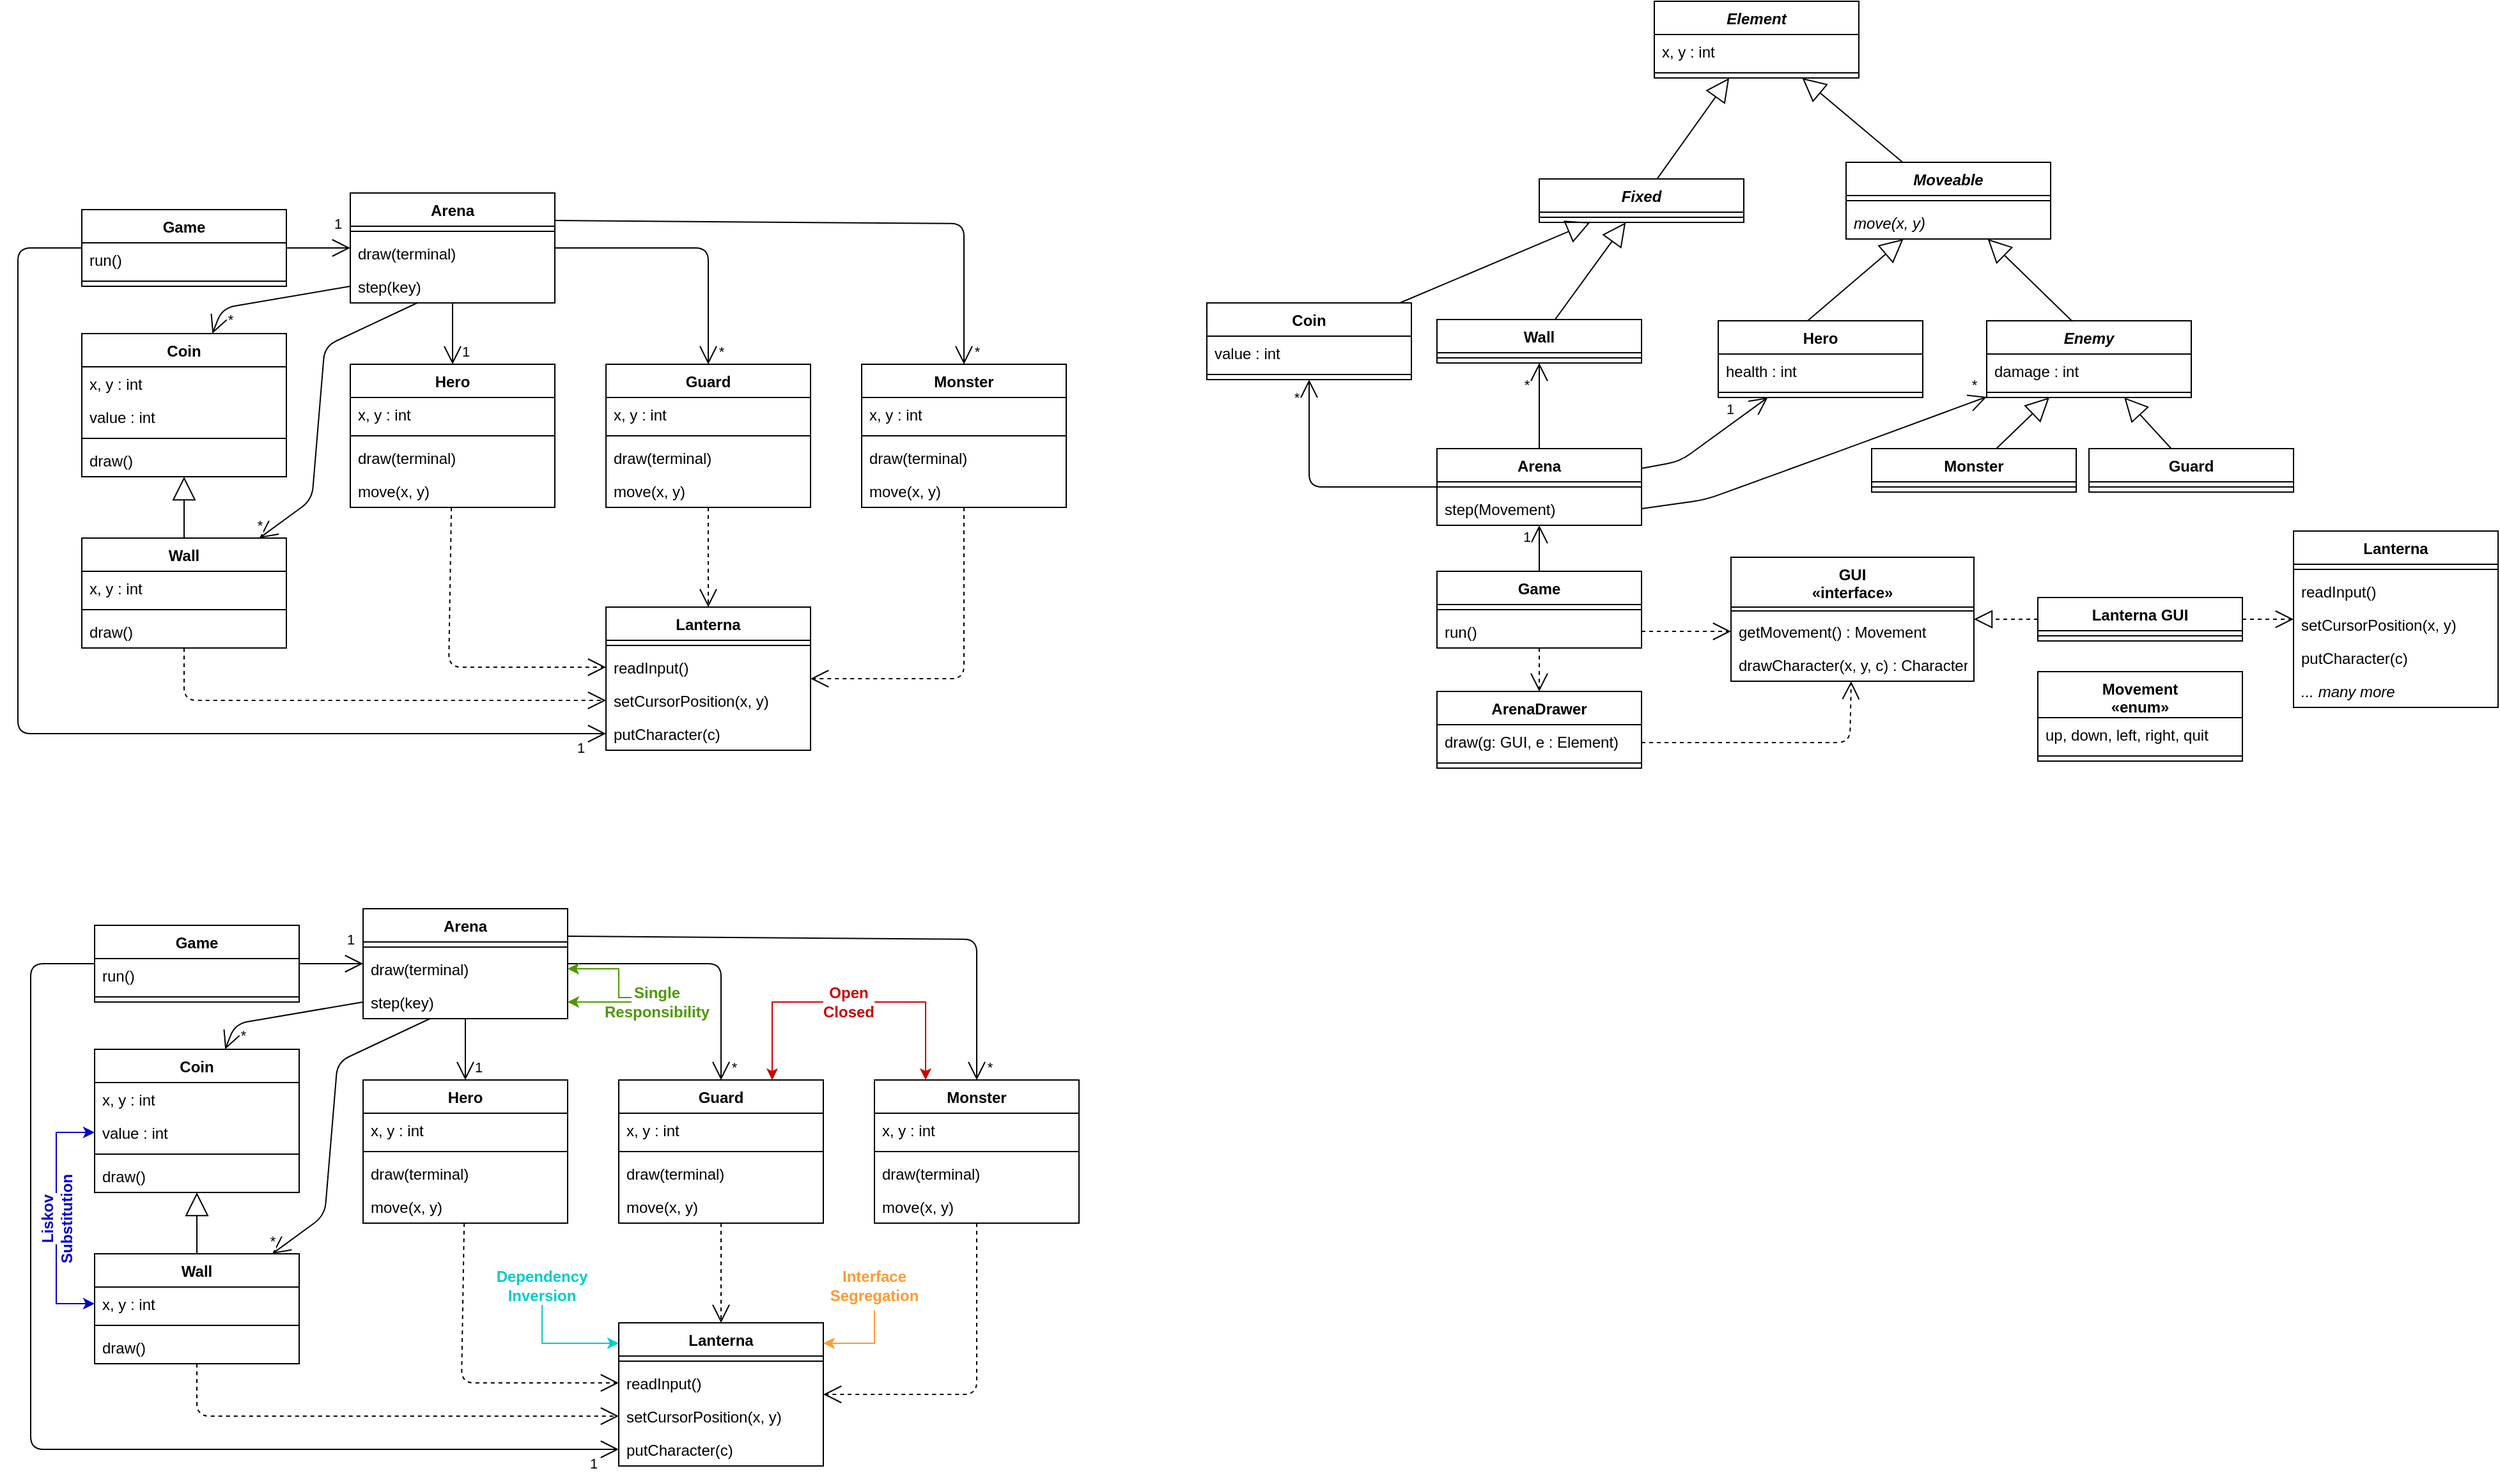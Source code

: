 <mxfile version="12.7.9" type="device"><diagram id="LBqVR_qQ3qK34XlPhoSC" name="Page-1"><mxGraphModel dx="1293" dy="1819" grid="1" gridSize="10" guides="1" tooltips="1" connect="1" arrows="1" fold="1" page="1" pageScale="1" pageWidth="850" pageHeight="1100" math="0" shadow="0"><root><mxCell id="0"/><mxCell id="1" parent="0"/><mxCell id="lv6wu3-HPk94Apw0TzL3-61" value="Arena" style="swimlane;fontStyle=1;align=center;verticalAlign=top;childLayout=stackLayout;horizontal=1;startSize=26;horizontalStack=0;resizeParent=1;resizeParentMax=0;resizeLast=0;collapsible=1;marginBottom=0;" vertex="1" parent="1"><mxGeometry x="330" y="640" width="160" height="86" as="geometry"/></mxCell><mxCell id="lv6wu3-HPk94Apw0TzL3-62" value="" style="line;strokeWidth=1;fillColor=none;align=left;verticalAlign=middle;spacingTop=-1;spacingLeft=3;spacingRight=3;rotatable=0;labelPosition=right;points=[];portConstraint=eastwest;" vertex="1" parent="lv6wu3-HPk94Apw0TzL3-61"><mxGeometry y="26" width="160" height="8" as="geometry"/></mxCell><mxCell id="lv6wu3-HPk94Apw0TzL3-63" value="draw(terminal)&#xA;" style="text;strokeColor=none;fillColor=none;align=left;verticalAlign=top;spacingLeft=4;spacingRight=4;overflow=hidden;rotatable=0;points=[[0,0.5],[1,0.5]];portConstraint=eastwest;" vertex="1" parent="lv6wu3-HPk94Apw0TzL3-61"><mxGeometry y="34" width="160" height="26" as="geometry"/></mxCell><mxCell id="lv6wu3-HPk94Apw0TzL3-64" value="step(key)" style="text;strokeColor=none;fillColor=none;align=left;verticalAlign=top;spacingLeft=4;spacingRight=4;overflow=hidden;rotatable=0;points=[[0,0.5],[1,0.5]];portConstraint=eastwest;" vertex="1" parent="lv6wu3-HPk94Apw0TzL3-61"><mxGeometry y="60" width="160" height="26" as="geometry"/></mxCell><mxCell id="lv6wu3-HPk94Apw0TzL3-65" value="Hero" style="swimlane;fontStyle=1;align=center;verticalAlign=top;childLayout=stackLayout;horizontal=1;startSize=26;horizontalStack=0;resizeParent=1;resizeParentMax=0;resizeLast=0;collapsible=1;marginBottom=0;" vertex="1" parent="1"><mxGeometry x="330" y="774" width="160" height="112" as="geometry"/></mxCell><mxCell id="lv6wu3-HPk94Apw0TzL3-66" value="x, y : int" style="text;strokeColor=none;fillColor=none;align=left;verticalAlign=top;spacingLeft=4;spacingRight=4;overflow=hidden;rotatable=0;points=[[0,0.5],[1,0.5]];portConstraint=eastwest;" vertex="1" parent="lv6wu3-HPk94Apw0TzL3-65"><mxGeometry y="26" width="160" height="26" as="geometry"/></mxCell><mxCell id="lv6wu3-HPk94Apw0TzL3-67" value="" style="line;strokeWidth=1;fillColor=none;align=left;verticalAlign=middle;spacingTop=-1;spacingLeft=3;spacingRight=3;rotatable=0;labelPosition=right;points=[];portConstraint=eastwest;" vertex="1" parent="lv6wu3-HPk94Apw0TzL3-65"><mxGeometry y="52" width="160" height="8" as="geometry"/></mxCell><mxCell id="lv6wu3-HPk94Apw0TzL3-68" value="draw(terminal)" style="text;strokeColor=none;fillColor=none;align=left;verticalAlign=top;spacingLeft=4;spacingRight=4;overflow=hidden;rotatable=0;points=[[0,0.5],[1,0.5]];portConstraint=eastwest;" vertex="1" parent="lv6wu3-HPk94Apw0TzL3-65"><mxGeometry y="60" width="160" height="26" as="geometry"/></mxCell><mxCell id="lv6wu3-HPk94Apw0TzL3-69" value="move(x, y)" style="text;strokeColor=none;fillColor=none;align=left;verticalAlign=top;spacingLeft=4;spacingRight=4;overflow=hidden;rotatable=0;points=[[0,0.5],[1,0.5]];portConstraint=eastwest;" vertex="1" parent="lv6wu3-HPk94Apw0TzL3-65"><mxGeometry y="86" width="160" height="26" as="geometry"/></mxCell><mxCell id="lv6wu3-HPk94Apw0TzL3-70" value="1" style="endArrow=open;endFill=1;endSize=12;html=1;" edge="1" parent="1" source="lv6wu3-HPk94Apw0TzL3-72" target="lv6wu3-HPk94Apw0TzL3-61"><mxGeometry x="0.6" y="19" width="160" relative="1" as="geometry"><mxPoint x="250" y="683" as="sourcePoint"/><mxPoint x="410" y="674" as="targetPoint"/><mxPoint as="offset"/></mxGeometry></mxCell><mxCell id="lv6wu3-HPk94Apw0TzL3-71" value="1" style="endArrow=open;endFill=1;endSize=12;html=1;" edge="1" parent="1" source="lv6wu3-HPk94Apw0TzL3-61" target="lv6wu3-HPk94Apw0TzL3-65"><mxGeometry x="0.583" y="10" width="160" relative="1" as="geometry"><mxPoint x="260" y="693" as="sourcePoint"/><mxPoint x="340" y="693" as="targetPoint"/><mxPoint as="offset"/></mxGeometry></mxCell><mxCell id="lv6wu3-HPk94Apw0TzL3-72" value="Game" style="swimlane;fontStyle=1;align=center;verticalAlign=top;childLayout=stackLayout;horizontal=1;startSize=26;horizontalStack=0;resizeParent=1;resizeParentMax=0;resizeLast=0;collapsible=1;marginBottom=0;" vertex="1" parent="1"><mxGeometry x="120" y="653" width="160" height="60" as="geometry"/></mxCell><mxCell id="lv6wu3-HPk94Apw0TzL3-73" value="run()" style="text;strokeColor=none;fillColor=none;align=left;verticalAlign=top;spacingLeft=4;spacingRight=4;overflow=hidden;rotatable=0;points=[[0,0.5],[1,0.5]];portConstraint=eastwest;" vertex="1" parent="lv6wu3-HPk94Apw0TzL3-72"><mxGeometry y="26" width="160" height="26" as="geometry"/></mxCell><mxCell id="lv6wu3-HPk94Apw0TzL3-74" value="" style="line;strokeWidth=1;fillColor=none;align=left;verticalAlign=middle;spacingTop=-1;spacingLeft=3;spacingRight=3;rotatable=0;labelPosition=right;points=[];portConstraint=eastwest;" vertex="1" parent="lv6wu3-HPk94Apw0TzL3-72"><mxGeometry y="52" width="160" height="8" as="geometry"/></mxCell><mxCell id="lv6wu3-HPk94Apw0TzL3-75" value="Guard" style="swimlane;fontStyle=1;align=center;verticalAlign=top;childLayout=stackLayout;horizontal=1;startSize=26;horizontalStack=0;resizeParent=1;resizeParentMax=0;resizeLast=0;collapsible=1;marginBottom=0;" vertex="1" parent="1"><mxGeometry x="530" y="774" width="160" height="112" as="geometry"/></mxCell><mxCell id="lv6wu3-HPk94Apw0TzL3-76" value="x, y : int&#xA;" style="text;strokeColor=none;fillColor=none;align=left;verticalAlign=top;spacingLeft=4;spacingRight=4;overflow=hidden;rotatable=0;points=[[0,0.5],[1,0.5]];portConstraint=eastwest;" vertex="1" parent="lv6wu3-HPk94Apw0TzL3-75"><mxGeometry y="26" width="160" height="26" as="geometry"/></mxCell><mxCell id="lv6wu3-HPk94Apw0TzL3-77" value="" style="line;strokeWidth=1;fillColor=none;align=left;verticalAlign=middle;spacingTop=-1;spacingLeft=3;spacingRight=3;rotatable=0;labelPosition=right;points=[];portConstraint=eastwest;" vertex="1" parent="lv6wu3-HPk94Apw0TzL3-75"><mxGeometry y="52" width="160" height="8" as="geometry"/></mxCell><mxCell id="lv6wu3-HPk94Apw0TzL3-78" value="draw(terminal)" style="text;strokeColor=none;fillColor=none;align=left;verticalAlign=top;spacingLeft=4;spacingRight=4;overflow=hidden;rotatable=0;points=[[0,0.5],[1,0.5]];portConstraint=eastwest;" vertex="1" parent="lv6wu3-HPk94Apw0TzL3-75"><mxGeometry y="60" width="160" height="26" as="geometry"/></mxCell><mxCell id="lv6wu3-HPk94Apw0TzL3-79" value="move(x, y)" style="text;strokeColor=none;fillColor=none;align=left;verticalAlign=top;spacingLeft=4;spacingRight=4;overflow=hidden;rotatable=0;points=[[0,0.5],[1,0.5]];portConstraint=eastwest;" vertex="1" parent="lv6wu3-HPk94Apw0TzL3-75"><mxGeometry y="86" width="160" height="26" as="geometry"/></mxCell><mxCell id="lv6wu3-HPk94Apw0TzL3-80" value="Monster" style="swimlane;fontStyle=1;align=center;verticalAlign=top;childLayout=stackLayout;horizontal=1;startSize=26;horizontalStack=0;resizeParent=1;resizeParentMax=0;resizeLast=0;collapsible=1;marginBottom=0;" vertex="1" parent="1"><mxGeometry x="730" y="774" width="160" height="112" as="geometry"/></mxCell><mxCell id="lv6wu3-HPk94Apw0TzL3-81" value="x, y : int&#xA;" style="text;strokeColor=none;fillColor=none;align=left;verticalAlign=top;spacingLeft=4;spacingRight=4;overflow=hidden;rotatable=0;points=[[0,0.5],[1,0.5]];portConstraint=eastwest;" vertex="1" parent="lv6wu3-HPk94Apw0TzL3-80"><mxGeometry y="26" width="160" height="26" as="geometry"/></mxCell><mxCell id="lv6wu3-HPk94Apw0TzL3-82" value="" style="line;strokeWidth=1;fillColor=none;align=left;verticalAlign=middle;spacingTop=-1;spacingLeft=3;spacingRight=3;rotatable=0;labelPosition=right;points=[];portConstraint=eastwest;" vertex="1" parent="lv6wu3-HPk94Apw0TzL3-80"><mxGeometry y="52" width="160" height="8" as="geometry"/></mxCell><mxCell id="lv6wu3-HPk94Apw0TzL3-83" value="draw(terminal)" style="text;strokeColor=none;fillColor=none;align=left;verticalAlign=top;spacingLeft=4;spacingRight=4;overflow=hidden;rotatable=0;points=[[0,0.5],[1,0.5]];portConstraint=eastwest;" vertex="1" parent="lv6wu3-HPk94Apw0TzL3-80"><mxGeometry y="60" width="160" height="26" as="geometry"/></mxCell><mxCell id="lv6wu3-HPk94Apw0TzL3-84" value="move(x, y)" style="text;strokeColor=none;fillColor=none;align=left;verticalAlign=top;spacingLeft=4;spacingRight=4;overflow=hidden;rotatable=0;points=[[0,0.5],[1,0.5]];portConstraint=eastwest;" vertex="1" parent="lv6wu3-HPk94Apw0TzL3-80"><mxGeometry y="86" width="160" height="26" as="geometry"/></mxCell><mxCell id="lv6wu3-HPk94Apw0TzL3-85" value="*" style="endArrow=open;endFill=1;endSize=12;html=1;" edge="1" parent="1" source="lv6wu3-HPk94Apw0TzL3-61" target="lv6wu3-HPk94Apw0TzL3-75"><mxGeometry x="0.905" y="10" width="160" relative="1" as="geometry"><mxPoint x="420" y="736" as="sourcePoint"/><mxPoint x="420" y="784" as="targetPoint"/><Array as="points"><mxPoint x="610" y="683"/></Array><mxPoint as="offset"/></mxGeometry></mxCell><mxCell id="lv6wu3-HPk94Apw0TzL3-86" value="*" style="endArrow=open;endFill=1;endSize=12;html=1;exitX=1;exitY=0.25;exitDx=0;exitDy=0;" edge="1" parent="1" source="lv6wu3-HPk94Apw0TzL3-61" target="lv6wu3-HPk94Apw0TzL3-80"><mxGeometry x="0.954" y="10" width="160" relative="1" as="geometry"><mxPoint x="500" y="693" as="sourcePoint"/><mxPoint x="620" y="784" as="targetPoint"/><Array as="points"><mxPoint x="810" y="664"/></Array><mxPoint as="offset"/></mxGeometry></mxCell><mxCell id="lv6wu3-HPk94Apw0TzL3-87" value="Lanterna" style="swimlane;fontStyle=1;align=center;verticalAlign=top;childLayout=stackLayout;horizontal=1;startSize=26;horizontalStack=0;resizeParent=1;resizeParentMax=0;resizeLast=0;collapsible=1;marginBottom=0;" vertex="1" parent="1"><mxGeometry x="530" y="964" width="160" height="112" as="geometry"/></mxCell><mxCell id="lv6wu3-HPk94Apw0TzL3-88" value="" style="line;strokeWidth=1;fillColor=none;align=left;verticalAlign=middle;spacingTop=-1;spacingLeft=3;spacingRight=3;rotatable=0;labelPosition=right;points=[];portConstraint=eastwest;" vertex="1" parent="lv6wu3-HPk94Apw0TzL3-87"><mxGeometry y="26" width="160" height="8" as="geometry"/></mxCell><mxCell id="lv6wu3-HPk94Apw0TzL3-89" value="readInput()&#xA;" style="text;strokeColor=none;fillColor=none;align=left;verticalAlign=top;spacingLeft=4;spacingRight=4;overflow=hidden;rotatable=0;points=[[0,0.5],[1,0.5]];portConstraint=eastwest;" vertex="1" parent="lv6wu3-HPk94Apw0TzL3-87"><mxGeometry y="34" width="160" height="26" as="geometry"/></mxCell><mxCell id="lv6wu3-HPk94Apw0TzL3-90" value="setCursorPosition(x, y)" style="text;strokeColor=none;fillColor=none;align=left;verticalAlign=top;spacingLeft=4;spacingRight=4;overflow=hidden;rotatable=0;points=[[0,0.5],[1,0.5]];portConstraint=eastwest;" vertex="1" parent="lv6wu3-HPk94Apw0TzL3-87"><mxGeometry y="60" width="160" height="26" as="geometry"/></mxCell><mxCell id="lv6wu3-HPk94Apw0TzL3-91" value="putCharacter(c)" style="text;strokeColor=none;fillColor=none;align=left;verticalAlign=top;spacingLeft=4;spacingRight=4;overflow=hidden;rotatable=0;points=[[0,0.5],[1,0.5]];portConstraint=eastwest;" vertex="1" parent="lv6wu3-HPk94Apw0TzL3-87"><mxGeometry y="86" width="160" height="26" as="geometry"/></mxCell><mxCell id="lv6wu3-HPk94Apw0TzL3-92" value="" style="endArrow=open;endSize=12;dashed=1;html=1;" edge="1" parent="1" source="lv6wu3-HPk94Apw0TzL3-75" target="lv6wu3-HPk94Apw0TzL3-87"><mxGeometry width="160" relative="1" as="geometry"><mxPoint x="580" y="914" as="sourcePoint"/><mxPoint x="740" y="914" as="targetPoint"/></mxGeometry></mxCell><mxCell id="lv6wu3-HPk94Apw0TzL3-93" value="" style="endArrow=open;endSize=12;dashed=1;html=1;" edge="1" parent="1" source="lv6wu3-HPk94Apw0TzL3-80" target="lv6wu3-HPk94Apw0TzL3-87"><mxGeometry width="160" relative="1" as="geometry"><mxPoint x="620" y="896" as="sourcePoint"/><mxPoint x="620" y="974" as="targetPoint"/><Array as="points"><mxPoint x="810" y="1020"/></Array></mxGeometry></mxCell><mxCell id="lv6wu3-HPk94Apw0TzL3-94" value="Wall" style="swimlane;fontStyle=1;align=center;verticalAlign=top;childLayout=stackLayout;horizontal=1;startSize=26;horizontalStack=0;resizeParent=1;resizeParentMax=0;resizeLast=0;collapsible=1;marginBottom=0;" vertex="1" parent="1"><mxGeometry x="120" y="910" width="160" height="86" as="geometry"/></mxCell><mxCell id="lv6wu3-HPk94Apw0TzL3-95" value="x, y : int" style="text;strokeColor=none;fillColor=none;align=left;verticalAlign=top;spacingLeft=4;spacingRight=4;overflow=hidden;rotatable=0;points=[[0,0.5],[1,0.5]];portConstraint=eastwest;" vertex="1" parent="lv6wu3-HPk94Apw0TzL3-94"><mxGeometry y="26" width="160" height="26" as="geometry"/></mxCell><mxCell id="lv6wu3-HPk94Apw0TzL3-96" value="" style="line;strokeWidth=1;fillColor=none;align=left;verticalAlign=middle;spacingTop=-1;spacingLeft=3;spacingRight=3;rotatable=0;labelPosition=right;points=[];portConstraint=eastwest;" vertex="1" parent="lv6wu3-HPk94Apw0TzL3-94"><mxGeometry y="52" width="160" height="8" as="geometry"/></mxCell><mxCell id="lv6wu3-HPk94Apw0TzL3-97" value="draw()" style="text;strokeColor=none;fillColor=none;align=left;verticalAlign=top;spacingLeft=4;spacingRight=4;overflow=hidden;rotatable=0;points=[[0,0.5],[1,0.5]];portConstraint=eastwest;" vertex="1" parent="lv6wu3-HPk94Apw0TzL3-94"><mxGeometry y="60" width="160" height="26" as="geometry"/></mxCell><mxCell id="lv6wu3-HPk94Apw0TzL3-98" value="" style="endArrow=open;endSize=12;dashed=1;html=1;entryX=0;entryY=0.5;entryDx=0;entryDy=0;" edge="1" parent="1" source="lv6wu3-HPk94Apw0TzL3-94" target="lv6wu3-HPk94Apw0TzL3-90"><mxGeometry x="-0.302" y="80" width="160" relative="1" as="geometry"><mxPoint x="620" y="896" as="sourcePoint"/><mxPoint x="620" y="974" as="targetPoint"/><Array as="points"><mxPoint x="200" y="1037"/></Array><mxPoint x="81" y="80" as="offset"/></mxGeometry></mxCell><mxCell id="lv6wu3-HPk94Apw0TzL3-99" value="" style="endArrow=open;endSize=12;dashed=1;html=1;entryX=0;entryY=0.5;entryDx=0;entryDy=0;" edge="1" parent="1" source="lv6wu3-HPk94Apw0TzL3-65" target="lv6wu3-HPk94Apw0TzL3-89"><mxGeometry width="160" relative="1" as="geometry"><mxPoint x="630" y="906" as="sourcePoint"/><mxPoint x="630" y="984" as="targetPoint"/><Array as="points"><mxPoint x="407" y="1011"/></Array></mxGeometry></mxCell><mxCell id="lv6wu3-HPk94Apw0TzL3-100" value="1" style="endArrow=open;endFill=1;endSize=12;html=1;entryX=0;entryY=0.5;entryDx=0;entryDy=0;" edge="1" parent="1" source="lv6wu3-HPk94Apw0TzL3-72" target="lv6wu3-HPk94Apw0TzL3-91"><mxGeometry x="0.955" y="-11" width="160" relative="1" as="geometry"><mxPoint x="420" y="736" as="sourcePoint"/><mxPoint x="420" y="784" as="targetPoint"/><Array as="points"><mxPoint x="70" y="683"/><mxPoint x="70" y="1063"/></Array><mxPoint as="offset"/></mxGeometry></mxCell><mxCell id="lv6wu3-HPk94Apw0TzL3-102" value="" style="edgeStyle=orthogonalEdgeStyle;rounded=0;orthogonalLoop=1;jettySize=auto;html=1;fontColor=#4D9900;fillColor=#008a00;strokeColor=#4D9900;" edge="1" parent="1" source="lv6wu3-HPk94Apw0TzL3-101" target="lv6wu3-HPk94Apw0TzL3-64"><mxGeometry relative="1" as="geometry"/></mxCell><mxCell id="lv6wu3-HPk94Apw0TzL3-104" value="" style="edgeStyle=orthogonalEdgeStyle;rounded=0;orthogonalLoop=1;jettySize=auto;html=1;fontColor=#4D9900;exitX=0;exitY=0;exitDx=0;exitDy=0;fillColor=#008a00;strokeColor=#4D9900;" edge="1" parent="1" source="lv6wu3-HPk94Apw0TzL3-101" target="lv6wu3-HPk94Apw0TzL3-63"><mxGeometry relative="1" as="geometry"><mxPoint x="560" y="629.5" as="targetPoint"/><Array as="points"><mxPoint x="530" y="710"/><mxPoint x="530" y="687"/></Array></mxGeometry></mxCell><mxCell id="lv6wu3-HPk94Apw0TzL3-101" value="Single Responsibility" style="text;html=1;strokeColor=none;fillColor=none;align=center;verticalAlign=middle;whiteSpace=wrap;rounded=0;fontColor=#4D9900;fontStyle=1" vertex="1" parent="1"><mxGeometry x="540" y="709.5" width="40" height="7" as="geometry"/></mxCell><mxCell id="lv6wu3-HPk94Apw0TzL3-107" value="&lt;div&gt;Open&lt;/div&gt;&lt;div&gt;Closed&lt;br&gt;&lt;/div&gt;" style="text;html=1;strokeColor=none;fillColor=none;align=center;verticalAlign=middle;whiteSpace=wrap;rounded=0;fontColor=#CC0000;fontStyle=1" vertex="1" parent="1"><mxGeometry x="690" y="709.5" width="40" height="7" as="geometry"/></mxCell><mxCell id="lv6wu3-HPk94Apw0TzL3-108" value="" style="edgeStyle=orthogonalEdgeStyle;rounded=0;orthogonalLoop=1;jettySize=auto;html=1;fontColor=#CC0000;exitX=0;exitY=0.5;exitDx=0;exitDy=0;fillColor=#008a00;strokeColor=#CC0000;entryX=0.75;entryY=0;entryDx=0;entryDy=0;" edge="1" parent="1" source="lv6wu3-HPk94Apw0TzL3-107" target="lv6wu3-HPk94Apw0TzL3-75"><mxGeometry relative="1" as="geometry"><mxPoint x="550" y="719.5" as="sourcePoint"/><mxPoint x="500" y="697" as="targetPoint"/><Array as="points"><mxPoint x="650" y="713"/></Array></mxGeometry></mxCell><mxCell id="lv6wu3-HPk94Apw0TzL3-109" value="" style="edgeStyle=orthogonalEdgeStyle;rounded=0;orthogonalLoop=1;jettySize=auto;html=1;fontColor=#CC0000;exitX=1;exitY=0.5;exitDx=0;exitDy=0;fillColor=#008a00;strokeColor=#CC0000;entryX=0.25;entryY=0;entryDx=0;entryDy=0;" edge="1" parent="1" source="lv6wu3-HPk94Apw0TzL3-107" target="lv6wu3-HPk94Apw0TzL3-80"><mxGeometry relative="1" as="geometry"><mxPoint x="700" y="723" as="sourcePoint"/><mxPoint x="660" y="784" as="targetPoint"/><Array as="points"><mxPoint x="770" y="713"/></Array></mxGeometry></mxCell><mxCell id="lv6wu3-HPk94Apw0TzL3-110" value="Coin" style="swimlane;fontStyle=1;align=center;verticalAlign=top;childLayout=stackLayout;horizontal=1;startSize=26;horizontalStack=0;resizeParent=1;resizeParentMax=0;resizeLast=0;collapsible=1;marginBottom=0;" vertex="1" parent="1"><mxGeometry x="120" y="750" width="160" height="112" as="geometry"/></mxCell><mxCell id="lv6wu3-HPk94Apw0TzL3-111" value="x, y : int" style="text;strokeColor=none;fillColor=none;align=left;verticalAlign=top;spacingLeft=4;spacingRight=4;overflow=hidden;rotatable=0;points=[[0,0.5],[1,0.5]];portConstraint=eastwest;" vertex="1" parent="lv6wu3-HPk94Apw0TzL3-110"><mxGeometry y="26" width="160" height="26" as="geometry"/></mxCell><mxCell id="lv6wu3-HPk94Apw0TzL3-114" value="value : int" style="text;strokeColor=none;fillColor=none;align=left;verticalAlign=top;spacingLeft=4;spacingRight=4;overflow=hidden;rotatable=0;points=[[0,0.5],[1,0.5]];portConstraint=eastwest;" vertex="1" parent="lv6wu3-HPk94Apw0TzL3-110"><mxGeometry y="52" width="160" height="26" as="geometry"/></mxCell><mxCell id="lv6wu3-HPk94Apw0TzL3-112" value="" style="line;strokeWidth=1;fillColor=none;align=left;verticalAlign=middle;spacingTop=-1;spacingLeft=3;spacingRight=3;rotatable=0;labelPosition=right;points=[];portConstraint=eastwest;" vertex="1" parent="lv6wu3-HPk94Apw0TzL3-110"><mxGeometry y="78" width="160" height="8" as="geometry"/></mxCell><mxCell id="lv6wu3-HPk94Apw0TzL3-113" value="draw()" style="text;strokeColor=none;fillColor=none;align=left;verticalAlign=top;spacingLeft=4;spacingRight=4;overflow=hidden;rotatable=0;points=[[0,0.5],[1,0.5]];portConstraint=eastwest;" vertex="1" parent="lv6wu3-HPk94Apw0TzL3-110"><mxGeometry y="86" width="160" height="26" as="geometry"/></mxCell><mxCell id="lv6wu3-HPk94Apw0TzL3-115" value="" style="endArrow=block;endSize=16;endFill=0;html=1;strokeColor=#000000;fontColor=#CC0000;" edge="1" parent="1" source="lv6wu3-HPk94Apw0TzL3-94" target="lv6wu3-HPk94Apw0TzL3-110"><mxGeometry width="160" relative="1" as="geometry"><mxPoint x="190" y="920" as="sourcePoint"/><mxPoint x="350" y="920" as="targetPoint"/></mxGeometry></mxCell><mxCell id="lv6wu3-HPk94Apw0TzL3-127" value="*" style="endArrow=open;endFill=1;endSize=12;html=1;exitX=0;exitY=0.5;exitDx=0;exitDy=0;" edge="1" parent="1" source="lv6wu3-HPk94Apw0TzL3-64" target="lv6wu3-HPk94Apw0TzL3-110"><mxGeometry x="0.583" y="10" width="160" relative="1" as="geometry"><mxPoint x="420" y="736" as="sourcePoint"/><mxPoint x="420" y="784" as="targetPoint"/><mxPoint as="offset"/><Array as="points"><mxPoint x="230" y="730"/></Array></mxGeometry></mxCell><mxCell id="lv6wu3-HPk94Apw0TzL3-128" value="*" style="endArrow=open;endFill=1;endSize=12;html=1;" edge="1" parent="1" source="lv6wu3-HPk94Apw0TzL3-64" target="lv6wu3-HPk94Apw0TzL3-94"><mxGeometry x="0.953" y="-8" width="160" relative="1" as="geometry"><mxPoint x="340" y="723" as="sourcePoint"/><mxPoint x="232.105" y="760" as="targetPoint"/><mxPoint as="offset"/><Array as="points"><mxPoint x="310" y="760"/><mxPoint x="300" y="880"/></Array></mxGeometry></mxCell><mxCell id="lv6wu3-HPk94Apw0TzL3-133" value="" style="edgeStyle=orthogonalEdgeStyle;rounded=0;orthogonalLoop=1;jettySize=auto;html=1;strokeColor=#0000CC;fontColor=#0000CC;" edge="1" parent="1" source="lv6wu3-HPk94Apw0TzL3-131" target="lv6wu3-HPk94Apw0TzL3-114"><mxGeometry relative="1" as="geometry"><mxPoint x="90" y="815.5" as="targetPoint"/></mxGeometry></mxCell><mxCell id="lv6wu3-HPk94Apw0TzL3-135" value="" style="edgeStyle=orthogonalEdgeStyle;rounded=0;orthogonalLoop=1;jettySize=auto;html=1;strokeColor=#0000CC;fontColor=#0000CC;" edge="1" parent="1" source="lv6wu3-HPk94Apw0TzL3-131" target="lv6wu3-HPk94Apw0TzL3-95"><mxGeometry relative="1" as="geometry"><mxPoint x="90" y="949.5" as="targetPoint"/></mxGeometry></mxCell><mxCell id="lv6wu3-HPk94Apw0TzL3-131" value="Liskov Substitution" style="text;html=1;strokeColor=none;fillColor=none;align=center;verticalAlign=middle;whiteSpace=wrap;rounded=0;fontColor=#0000CC;fontStyle=1;rotation=-90;" vertex="1" parent="1"><mxGeometry x="70" y="879" width="40" height="7" as="geometry"/></mxCell><mxCell id="lv6wu3-HPk94Apw0TzL3-147" value="" style="edgeStyle=orthogonalEdgeStyle;rounded=0;orthogonalLoop=1;jettySize=auto;html=1;strokeColor=#FF9933;fontColor=#00CCCC;" edge="1" parent="1" source="lv6wu3-HPk94Apw0TzL3-136" target="lv6wu3-HPk94Apw0TzL3-87"><mxGeometry relative="1" as="geometry"><mxPoint x="730" y="1018.5" as="targetPoint"/><Array as="points"><mxPoint x="730" y="980"/></Array></mxGeometry></mxCell><mxCell id="lv6wu3-HPk94Apw0TzL3-136" value="Interface Segregation" style="text;html=1;strokeColor=none;fillColor=none;align=center;verticalAlign=middle;whiteSpace=wrap;rounded=0;fontColor=#FF9933;fontStyle=1" vertex="1" parent="1"><mxGeometry x="710" y="915.75" width="40" height="38.5" as="geometry"/></mxCell><mxCell id="lv6wu3-HPk94Apw0TzL3-139" value="" style="edgeStyle=orthogonalEdgeStyle;rounded=0;orthogonalLoop=1;jettySize=auto;html=1;strokeColor=#00CCCC;fontColor=#0000CC;" edge="1" parent="1" source="lv6wu3-HPk94Apw0TzL3-137" target="lv6wu3-HPk94Apw0TzL3-87"><mxGeometry relative="1" as="geometry"><mxPoint x="570" y="980" as="targetPoint"/><Array as="points"><mxPoint x="470" y="980"/></Array></mxGeometry></mxCell><mxCell id="lv6wu3-HPk94Apw0TzL3-137" value="Dependency Inversion" style="text;html=1;strokeColor=none;fillColor=none;align=center;verticalAlign=middle;whiteSpace=wrap;rounded=0;fontColor=#00CCCC;fontStyle=1" vertex="1" parent="1"><mxGeometry x="450" y="920" width="40" height="30" as="geometry"/></mxCell><mxCell id="lv6wu3-HPk94Apw0TzL3-149" value="Arena" style="swimlane;fontStyle=1;align=center;verticalAlign=top;childLayout=stackLayout;horizontal=1;startSize=26;horizontalStack=0;resizeParent=1;resizeParentMax=0;resizeLast=0;collapsible=1;marginBottom=0;" vertex="1" parent="1"><mxGeometry x="320" y="80" width="160" height="86" as="geometry"/></mxCell><mxCell id="lv6wu3-HPk94Apw0TzL3-150" value="" style="line;strokeWidth=1;fillColor=none;align=left;verticalAlign=middle;spacingTop=-1;spacingLeft=3;spacingRight=3;rotatable=0;labelPosition=right;points=[];portConstraint=eastwest;" vertex="1" parent="lv6wu3-HPk94Apw0TzL3-149"><mxGeometry y="26" width="160" height="8" as="geometry"/></mxCell><mxCell id="lv6wu3-HPk94Apw0TzL3-151" value="draw(terminal)&#xA;" style="text;strokeColor=none;fillColor=none;align=left;verticalAlign=top;spacingLeft=4;spacingRight=4;overflow=hidden;rotatable=0;points=[[0,0.5],[1,0.5]];portConstraint=eastwest;" vertex="1" parent="lv6wu3-HPk94Apw0TzL3-149"><mxGeometry y="34" width="160" height="26" as="geometry"/></mxCell><mxCell id="lv6wu3-HPk94Apw0TzL3-152" value="step(key)" style="text;strokeColor=none;fillColor=none;align=left;verticalAlign=top;spacingLeft=4;spacingRight=4;overflow=hidden;rotatable=0;points=[[0,0.5],[1,0.5]];portConstraint=eastwest;" vertex="1" parent="lv6wu3-HPk94Apw0TzL3-149"><mxGeometry y="60" width="160" height="26" as="geometry"/></mxCell><mxCell id="lv6wu3-HPk94Apw0TzL3-153" value="Hero" style="swimlane;fontStyle=1;align=center;verticalAlign=top;childLayout=stackLayout;horizontal=1;startSize=26;horizontalStack=0;resizeParent=1;resizeParentMax=0;resizeLast=0;collapsible=1;marginBottom=0;" vertex="1" parent="1"><mxGeometry x="320" y="214" width="160" height="112" as="geometry"/></mxCell><mxCell id="lv6wu3-HPk94Apw0TzL3-154" value="x, y : int" style="text;strokeColor=none;fillColor=none;align=left;verticalAlign=top;spacingLeft=4;spacingRight=4;overflow=hidden;rotatable=0;points=[[0,0.5],[1,0.5]];portConstraint=eastwest;" vertex="1" parent="lv6wu3-HPk94Apw0TzL3-153"><mxGeometry y="26" width="160" height="26" as="geometry"/></mxCell><mxCell id="lv6wu3-HPk94Apw0TzL3-155" value="" style="line;strokeWidth=1;fillColor=none;align=left;verticalAlign=middle;spacingTop=-1;spacingLeft=3;spacingRight=3;rotatable=0;labelPosition=right;points=[];portConstraint=eastwest;" vertex="1" parent="lv6wu3-HPk94Apw0TzL3-153"><mxGeometry y="52" width="160" height="8" as="geometry"/></mxCell><mxCell id="lv6wu3-HPk94Apw0TzL3-156" value="draw(terminal)" style="text;strokeColor=none;fillColor=none;align=left;verticalAlign=top;spacingLeft=4;spacingRight=4;overflow=hidden;rotatable=0;points=[[0,0.5],[1,0.5]];portConstraint=eastwest;" vertex="1" parent="lv6wu3-HPk94Apw0TzL3-153"><mxGeometry y="60" width="160" height="26" as="geometry"/></mxCell><mxCell id="lv6wu3-HPk94Apw0TzL3-157" value="move(x, y)" style="text;strokeColor=none;fillColor=none;align=left;verticalAlign=top;spacingLeft=4;spacingRight=4;overflow=hidden;rotatable=0;points=[[0,0.5],[1,0.5]];portConstraint=eastwest;" vertex="1" parent="lv6wu3-HPk94Apw0TzL3-153"><mxGeometry y="86" width="160" height="26" as="geometry"/></mxCell><mxCell id="lv6wu3-HPk94Apw0TzL3-158" value="1" style="endArrow=open;endFill=1;endSize=12;html=1;" edge="1" parent="1" source="lv6wu3-HPk94Apw0TzL3-160" target="lv6wu3-HPk94Apw0TzL3-149"><mxGeometry x="0.6" y="19" width="160" relative="1" as="geometry"><mxPoint x="240" y="123" as="sourcePoint"/><mxPoint x="400" y="114" as="targetPoint"/><mxPoint as="offset"/></mxGeometry></mxCell><mxCell id="lv6wu3-HPk94Apw0TzL3-159" value="1" style="endArrow=open;endFill=1;endSize=12;html=1;" edge="1" parent="1" source="lv6wu3-HPk94Apw0TzL3-149" target="lv6wu3-HPk94Apw0TzL3-153"><mxGeometry x="0.583" y="10" width="160" relative="1" as="geometry"><mxPoint x="250" y="133" as="sourcePoint"/><mxPoint x="330" y="133" as="targetPoint"/><mxPoint as="offset"/></mxGeometry></mxCell><mxCell id="lv6wu3-HPk94Apw0TzL3-160" value="Game" style="swimlane;fontStyle=1;align=center;verticalAlign=top;childLayout=stackLayout;horizontal=1;startSize=26;horizontalStack=0;resizeParent=1;resizeParentMax=0;resizeLast=0;collapsible=1;marginBottom=0;" vertex="1" parent="1"><mxGeometry x="110" y="93" width="160" height="60" as="geometry"/></mxCell><mxCell id="lv6wu3-HPk94Apw0TzL3-161" value="run()" style="text;strokeColor=none;fillColor=none;align=left;verticalAlign=top;spacingLeft=4;spacingRight=4;overflow=hidden;rotatable=0;points=[[0,0.5],[1,0.5]];portConstraint=eastwest;" vertex="1" parent="lv6wu3-HPk94Apw0TzL3-160"><mxGeometry y="26" width="160" height="26" as="geometry"/></mxCell><mxCell id="lv6wu3-HPk94Apw0TzL3-162" value="" style="line;strokeWidth=1;fillColor=none;align=left;verticalAlign=middle;spacingTop=-1;spacingLeft=3;spacingRight=3;rotatable=0;labelPosition=right;points=[];portConstraint=eastwest;" vertex="1" parent="lv6wu3-HPk94Apw0TzL3-160"><mxGeometry y="52" width="160" height="8" as="geometry"/></mxCell><mxCell id="lv6wu3-HPk94Apw0TzL3-163" value="Guard" style="swimlane;fontStyle=1;align=center;verticalAlign=top;childLayout=stackLayout;horizontal=1;startSize=26;horizontalStack=0;resizeParent=1;resizeParentMax=0;resizeLast=0;collapsible=1;marginBottom=0;" vertex="1" parent="1"><mxGeometry x="520" y="214" width="160" height="112" as="geometry"/></mxCell><mxCell id="lv6wu3-HPk94Apw0TzL3-164" value="x, y : int&#xA;" style="text;strokeColor=none;fillColor=none;align=left;verticalAlign=top;spacingLeft=4;spacingRight=4;overflow=hidden;rotatable=0;points=[[0,0.5],[1,0.5]];portConstraint=eastwest;" vertex="1" parent="lv6wu3-HPk94Apw0TzL3-163"><mxGeometry y="26" width="160" height="26" as="geometry"/></mxCell><mxCell id="lv6wu3-HPk94Apw0TzL3-165" value="" style="line;strokeWidth=1;fillColor=none;align=left;verticalAlign=middle;spacingTop=-1;spacingLeft=3;spacingRight=3;rotatable=0;labelPosition=right;points=[];portConstraint=eastwest;" vertex="1" parent="lv6wu3-HPk94Apw0TzL3-163"><mxGeometry y="52" width="160" height="8" as="geometry"/></mxCell><mxCell id="lv6wu3-HPk94Apw0TzL3-166" value="draw(terminal)" style="text;strokeColor=none;fillColor=none;align=left;verticalAlign=top;spacingLeft=4;spacingRight=4;overflow=hidden;rotatable=0;points=[[0,0.5],[1,0.5]];portConstraint=eastwest;" vertex="1" parent="lv6wu3-HPk94Apw0TzL3-163"><mxGeometry y="60" width="160" height="26" as="geometry"/></mxCell><mxCell id="lv6wu3-HPk94Apw0TzL3-167" value="move(x, y)" style="text;strokeColor=none;fillColor=none;align=left;verticalAlign=top;spacingLeft=4;spacingRight=4;overflow=hidden;rotatable=0;points=[[0,0.5],[1,0.5]];portConstraint=eastwest;" vertex="1" parent="lv6wu3-HPk94Apw0TzL3-163"><mxGeometry y="86" width="160" height="26" as="geometry"/></mxCell><mxCell id="lv6wu3-HPk94Apw0TzL3-168" value="Monster" style="swimlane;fontStyle=1;align=center;verticalAlign=top;childLayout=stackLayout;horizontal=1;startSize=26;horizontalStack=0;resizeParent=1;resizeParentMax=0;resizeLast=0;collapsible=1;marginBottom=0;" vertex="1" parent="1"><mxGeometry x="720" y="214" width="160" height="112" as="geometry"/></mxCell><mxCell id="lv6wu3-HPk94Apw0TzL3-169" value="x, y : int&#xA;" style="text;strokeColor=none;fillColor=none;align=left;verticalAlign=top;spacingLeft=4;spacingRight=4;overflow=hidden;rotatable=0;points=[[0,0.5],[1,0.5]];portConstraint=eastwest;" vertex="1" parent="lv6wu3-HPk94Apw0TzL3-168"><mxGeometry y="26" width="160" height="26" as="geometry"/></mxCell><mxCell id="lv6wu3-HPk94Apw0TzL3-170" value="" style="line;strokeWidth=1;fillColor=none;align=left;verticalAlign=middle;spacingTop=-1;spacingLeft=3;spacingRight=3;rotatable=0;labelPosition=right;points=[];portConstraint=eastwest;" vertex="1" parent="lv6wu3-HPk94Apw0TzL3-168"><mxGeometry y="52" width="160" height="8" as="geometry"/></mxCell><mxCell id="lv6wu3-HPk94Apw0TzL3-171" value="draw(terminal)" style="text;strokeColor=none;fillColor=none;align=left;verticalAlign=top;spacingLeft=4;spacingRight=4;overflow=hidden;rotatable=0;points=[[0,0.5],[1,0.5]];portConstraint=eastwest;" vertex="1" parent="lv6wu3-HPk94Apw0TzL3-168"><mxGeometry y="60" width="160" height="26" as="geometry"/></mxCell><mxCell id="lv6wu3-HPk94Apw0TzL3-172" value="move(x, y)" style="text;strokeColor=none;fillColor=none;align=left;verticalAlign=top;spacingLeft=4;spacingRight=4;overflow=hidden;rotatable=0;points=[[0,0.5],[1,0.5]];portConstraint=eastwest;" vertex="1" parent="lv6wu3-HPk94Apw0TzL3-168"><mxGeometry y="86" width="160" height="26" as="geometry"/></mxCell><mxCell id="lv6wu3-HPk94Apw0TzL3-173" value="*" style="endArrow=open;endFill=1;endSize=12;html=1;" edge="1" parent="1" source="lv6wu3-HPk94Apw0TzL3-149" target="lv6wu3-HPk94Apw0TzL3-163"><mxGeometry x="0.905" y="10" width="160" relative="1" as="geometry"><mxPoint x="410" y="176" as="sourcePoint"/><mxPoint x="410" y="224" as="targetPoint"/><Array as="points"><mxPoint x="600" y="123"/></Array><mxPoint as="offset"/></mxGeometry></mxCell><mxCell id="lv6wu3-HPk94Apw0TzL3-174" value="*" style="endArrow=open;endFill=1;endSize=12;html=1;exitX=1;exitY=0.25;exitDx=0;exitDy=0;" edge="1" parent="1" source="lv6wu3-HPk94Apw0TzL3-149" target="lv6wu3-HPk94Apw0TzL3-168"><mxGeometry x="0.954" y="10" width="160" relative="1" as="geometry"><mxPoint x="490" y="133" as="sourcePoint"/><mxPoint x="610" y="224" as="targetPoint"/><Array as="points"><mxPoint x="800" y="104"/></Array><mxPoint as="offset"/></mxGeometry></mxCell><mxCell id="lv6wu3-HPk94Apw0TzL3-175" value="Lanterna" style="swimlane;fontStyle=1;align=center;verticalAlign=top;childLayout=stackLayout;horizontal=1;startSize=26;horizontalStack=0;resizeParent=1;resizeParentMax=0;resizeLast=0;collapsible=1;marginBottom=0;" vertex="1" parent="1"><mxGeometry x="520" y="404" width="160" height="112" as="geometry"/></mxCell><mxCell id="lv6wu3-HPk94Apw0TzL3-176" value="" style="line;strokeWidth=1;fillColor=none;align=left;verticalAlign=middle;spacingTop=-1;spacingLeft=3;spacingRight=3;rotatable=0;labelPosition=right;points=[];portConstraint=eastwest;" vertex="1" parent="lv6wu3-HPk94Apw0TzL3-175"><mxGeometry y="26" width="160" height="8" as="geometry"/></mxCell><mxCell id="lv6wu3-HPk94Apw0TzL3-177" value="readInput()&#xA;" style="text;strokeColor=none;fillColor=none;align=left;verticalAlign=top;spacingLeft=4;spacingRight=4;overflow=hidden;rotatable=0;points=[[0,0.5],[1,0.5]];portConstraint=eastwest;" vertex="1" parent="lv6wu3-HPk94Apw0TzL3-175"><mxGeometry y="34" width="160" height="26" as="geometry"/></mxCell><mxCell id="lv6wu3-HPk94Apw0TzL3-178" value="setCursorPosition(x, y)" style="text;strokeColor=none;fillColor=none;align=left;verticalAlign=top;spacingLeft=4;spacingRight=4;overflow=hidden;rotatable=0;points=[[0,0.5],[1,0.5]];portConstraint=eastwest;" vertex="1" parent="lv6wu3-HPk94Apw0TzL3-175"><mxGeometry y="60" width="160" height="26" as="geometry"/></mxCell><mxCell id="lv6wu3-HPk94Apw0TzL3-179" value="putCharacter(c)" style="text;strokeColor=none;fillColor=none;align=left;verticalAlign=top;spacingLeft=4;spacingRight=4;overflow=hidden;rotatable=0;points=[[0,0.5],[1,0.5]];portConstraint=eastwest;" vertex="1" parent="lv6wu3-HPk94Apw0TzL3-175"><mxGeometry y="86" width="160" height="26" as="geometry"/></mxCell><mxCell id="lv6wu3-HPk94Apw0TzL3-180" value="" style="endArrow=open;endSize=12;dashed=1;html=1;" edge="1" parent="1" source="lv6wu3-HPk94Apw0TzL3-163" target="lv6wu3-HPk94Apw0TzL3-175"><mxGeometry width="160" relative="1" as="geometry"><mxPoint x="570" y="354" as="sourcePoint"/><mxPoint x="730" y="354" as="targetPoint"/></mxGeometry></mxCell><mxCell id="lv6wu3-HPk94Apw0TzL3-181" value="" style="endArrow=open;endSize=12;dashed=1;html=1;" edge="1" parent="1" source="lv6wu3-HPk94Apw0TzL3-168" target="lv6wu3-HPk94Apw0TzL3-175"><mxGeometry width="160" relative="1" as="geometry"><mxPoint x="610" y="336" as="sourcePoint"/><mxPoint x="610" y="414" as="targetPoint"/><Array as="points"><mxPoint x="800" y="460"/></Array></mxGeometry></mxCell><mxCell id="lv6wu3-HPk94Apw0TzL3-182" value="Wall" style="swimlane;fontStyle=1;align=center;verticalAlign=top;childLayout=stackLayout;horizontal=1;startSize=26;horizontalStack=0;resizeParent=1;resizeParentMax=0;resizeLast=0;collapsible=1;marginBottom=0;" vertex="1" parent="1"><mxGeometry x="110" y="350" width="160" height="86" as="geometry"/></mxCell><mxCell id="lv6wu3-HPk94Apw0TzL3-183" value="x, y : int" style="text;strokeColor=none;fillColor=none;align=left;verticalAlign=top;spacingLeft=4;spacingRight=4;overflow=hidden;rotatable=0;points=[[0,0.5],[1,0.5]];portConstraint=eastwest;" vertex="1" parent="lv6wu3-HPk94Apw0TzL3-182"><mxGeometry y="26" width="160" height="26" as="geometry"/></mxCell><mxCell id="lv6wu3-HPk94Apw0TzL3-184" value="" style="line;strokeWidth=1;fillColor=none;align=left;verticalAlign=middle;spacingTop=-1;spacingLeft=3;spacingRight=3;rotatable=0;labelPosition=right;points=[];portConstraint=eastwest;" vertex="1" parent="lv6wu3-HPk94Apw0TzL3-182"><mxGeometry y="52" width="160" height="8" as="geometry"/></mxCell><mxCell id="lv6wu3-HPk94Apw0TzL3-185" value="draw()" style="text;strokeColor=none;fillColor=none;align=left;verticalAlign=top;spacingLeft=4;spacingRight=4;overflow=hidden;rotatable=0;points=[[0,0.5],[1,0.5]];portConstraint=eastwest;" vertex="1" parent="lv6wu3-HPk94Apw0TzL3-182"><mxGeometry y="60" width="160" height="26" as="geometry"/></mxCell><mxCell id="lv6wu3-HPk94Apw0TzL3-186" value="" style="endArrow=open;endSize=12;dashed=1;html=1;entryX=0;entryY=0.5;entryDx=0;entryDy=0;" edge="1" parent="1" source="lv6wu3-HPk94Apw0TzL3-182" target="lv6wu3-HPk94Apw0TzL3-178"><mxGeometry x="-0.302" y="80" width="160" relative="1" as="geometry"><mxPoint x="610" y="336" as="sourcePoint"/><mxPoint x="610" y="414" as="targetPoint"/><Array as="points"><mxPoint x="190" y="477"/></Array><mxPoint x="81" y="80" as="offset"/></mxGeometry></mxCell><mxCell id="lv6wu3-HPk94Apw0TzL3-187" value="" style="endArrow=open;endSize=12;dashed=1;html=1;entryX=0;entryY=0.5;entryDx=0;entryDy=0;" edge="1" parent="1" source="lv6wu3-HPk94Apw0TzL3-153" target="lv6wu3-HPk94Apw0TzL3-177"><mxGeometry width="160" relative="1" as="geometry"><mxPoint x="620" y="346" as="sourcePoint"/><mxPoint x="620" y="424" as="targetPoint"/><Array as="points"><mxPoint x="397" y="451"/></Array></mxGeometry></mxCell><mxCell id="lv6wu3-HPk94Apw0TzL3-188" value="1" style="endArrow=open;endFill=1;endSize=12;html=1;entryX=0;entryY=0.5;entryDx=0;entryDy=0;" edge="1" parent="1" source="lv6wu3-HPk94Apw0TzL3-160" target="lv6wu3-HPk94Apw0TzL3-179"><mxGeometry x="0.955" y="-11" width="160" relative="1" as="geometry"><mxPoint x="410" y="176" as="sourcePoint"/><mxPoint x="410" y="224" as="targetPoint"/><Array as="points"><mxPoint x="60" y="123"/><mxPoint x="60" y="503"/></Array><mxPoint as="offset"/></mxGeometry></mxCell><mxCell id="lv6wu3-HPk94Apw0TzL3-195" value="Coin" style="swimlane;fontStyle=1;align=center;verticalAlign=top;childLayout=stackLayout;horizontal=1;startSize=26;horizontalStack=0;resizeParent=1;resizeParentMax=0;resizeLast=0;collapsible=1;marginBottom=0;" vertex="1" parent="1"><mxGeometry x="110" y="190" width="160" height="112" as="geometry"/></mxCell><mxCell id="lv6wu3-HPk94Apw0TzL3-196" value="x, y : int" style="text;strokeColor=none;fillColor=none;align=left;verticalAlign=top;spacingLeft=4;spacingRight=4;overflow=hidden;rotatable=0;points=[[0,0.5],[1,0.5]];portConstraint=eastwest;" vertex="1" parent="lv6wu3-HPk94Apw0TzL3-195"><mxGeometry y="26" width="160" height="26" as="geometry"/></mxCell><mxCell id="lv6wu3-HPk94Apw0TzL3-197" value="value : int" style="text;strokeColor=none;fillColor=none;align=left;verticalAlign=top;spacingLeft=4;spacingRight=4;overflow=hidden;rotatable=0;points=[[0,0.5],[1,0.5]];portConstraint=eastwest;" vertex="1" parent="lv6wu3-HPk94Apw0TzL3-195"><mxGeometry y="52" width="160" height="26" as="geometry"/></mxCell><mxCell id="lv6wu3-HPk94Apw0TzL3-198" value="" style="line;strokeWidth=1;fillColor=none;align=left;verticalAlign=middle;spacingTop=-1;spacingLeft=3;spacingRight=3;rotatable=0;labelPosition=right;points=[];portConstraint=eastwest;" vertex="1" parent="lv6wu3-HPk94Apw0TzL3-195"><mxGeometry y="78" width="160" height="8" as="geometry"/></mxCell><mxCell id="lv6wu3-HPk94Apw0TzL3-199" value="draw()" style="text;strokeColor=none;fillColor=none;align=left;verticalAlign=top;spacingLeft=4;spacingRight=4;overflow=hidden;rotatable=0;points=[[0,0.5],[1,0.5]];portConstraint=eastwest;" vertex="1" parent="lv6wu3-HPk94Apw0TzL3-195"><mxGeometry y="86" width="160" height="26" as="geometry"/></mxCell><mxCell id="lv6wu3-HPk94Apw0TzL3-200" value="" style="endArrow=block;endSize=16;endFill=0;html=1;strokeColor=#000000;fontColor=#CC0000;" edge="1" parent="1" source="lv6wu3-HPk94Apw0TzL3-182" target="lv6wu3-HPk94Apw0TzL3-195"><mxGeometry width="160" relative="1" as="geometry"><mxPoint x="180" y="360" as="sourcePoint"/><mxPoint x="340" y="360" as="targetPoint"/></mxGeometry></mxCell><mxCell id="lv6wu3-HPk94Apw0TzL3-201" value="*" style="endArrow=open;endFill=1;endSize=12;html=1;exitX=0;exitY=0.5;exitDx=0;exitDy=0;" edge="1" parent="1" source="lv6wu3-HPk94Apw0TzL3-152" target="lv6wu3-HPk94Apw0TzL3-195"><mxGeometry x="0.583" y="10" width="160" relative="1" as="geometry"><mxPoint x="410" y="176" as="sourcePoint"/><mxPoint x="410" y="224" as="targetPoint"/><mxPoint as="offset"/><Array as="points"><mxPoint x="220" y="170"/></Array></mxGeometry></mxCell><mxCell id="lv6wu3-HPk94Apw0TzL3-202" value="*" style="endArrow=open;endFill=1;endSize=12;html=1;" edge="1" parent="1" source="lv6wu3-HPk94Apw0TzL3-152" target="lv6wu3-HPk94Apw0TzL3-182"><mxGeometry x="0.953" y="-8" width="160" relative="1" as="geometry"><mxPoint x="330" y="163" as="sourcePoint"/><mxPoint x="222.105" y="200" as="targetPoint"/><mxPoint as="offset"/><Array as="points"><mxPoint x="300" y="200"/><mxPoint x="290" y="320"/></Array></mxGeometry></mxCell><mxCell id="lv6wu3-HPk94Apw0TzL3-210" value="Arena" style="swimlane;fontStyle=1;align=center;verticalAlign=top;childLayout=stackLayout;horizontal=1;startSize=26;horizontalStack=0;resizeParent=1;resizeParentMax=0;resizeLast=0;collapsible=1;marginBottom=0;" vertex="1" parent="1"><mxGeometry x="1170" y="280" width="160" height="60" as="geometry"/></mxCell><mxCell id="lv6wu3-HPk94Apw0TzL3-211" value="" style="line;strokeWidth=1;fillColor=none;align=left;verticalAlign=middle;spacingTop=-1;spacingLeft=3;spacingRight=3;rotatable=0;labelPosition=right;points=[];portConstraint=eastwest;" vertex="1" parent="lv6wu3-HPk94Apw0TzL3-210"><mxGeometry y="26" width="160" height="8" as="geometry"/></mxCell><mxCell id="lv6wu3-HPk94Apw0TzL3-213" value="step(Movement)" style="text;strokeColor=none;fillColor=none;align=left;verticalAlign=top;spacingLeft=4;spacingRight=4;overflow=hidden;rotatable=0;points=[[0,0.5],[1,0.5]];portConstraint=eastwest;" vertex="1" parent="lv6wu3-HPk94Apw0TzL3-210"><mxGeometry y="34" width="160" height="26" as="geometry"/></mxCell><mxCell id="lv6wu3-HPk94Apw0TzL3-221" value="Game" style="swimlane;fontStyle=1;align=center;verticalAlign=top;childLayout=stackLayout;horizontal=1;startSize=26;horizontalStack=0;resizeParent=1;resizeParentMax=0;resizeLast=0;collapsible=1;marginBottom=0;" vertex="1" parent="1"><mxGeometry x="1170" y="376" width="160" height="60" as="geometry"/></mxCell><mxCell id="lv6wu3-HPk94Apw0TzL3-223" value="" style="line;strokeWidth=1;fillColor=none;align=left;verticalAlign=middle;spacingTop=-1;spacingLeft=3;spacingRight=3;rotatable=0;labelPosition=right;points=[];portConstraint=eastwest;" vertex="1" parent="lv6wu3-HPk94Apw0TzL3-221"><mxGeometry y="26" width="160" height="8" as="geometry"/></mxCell><mxCell id="lv6wu3-HPk94Apw0TzL3-222" value="run()" style="text;strokeColor=none;fillColor=none;align=left;verticalAlign=top;spacingLeft=4;spacingRight=4;overflow=hidden;rotatable=0;points=[[0,0.5],[1,0.5]];portConstraint=eastwest;" vertex="1" parent="lv6wu3-HPk94Apw0TzL3-221"><mxGeometry y="34" width="160" height="26" as="geometry"/></mxCell><mxCell id="lv6wu3-HPk94Apw0TzL3-224" value="Guard" style="swimlane;fontStyle=1;align=center;verticalAlign=top;childLayout=stackLayout;horizontal=1;startSize=26;horizontalStack=0;resizeParent=1;resizeParentMax=0;resizeLast=0;collapsible=1;marginBottom=0;" vertex="1" parent="1"><mxGeometry x="1680" y="280" width="160" height="34" as="geometry"/></mxCell><mxCell id="lv6wu3-HPk94Apw0TzL3-226" value="" style="line;strokeWidth=1;fillColor=none;align=left;verticalAlign=middle;spacingTop=-1;spacingLeft=3;spacingRight=3;rotatable=0;labelPosition=right;points=[];portConstraint=eastwest;" vertex="1" parent="lv6wu3-HPk94Apw0TzL3-224"><mxGeometry y="26" width="160" height="8" as="geometry"/></mxCell><mxCell id="lv6wu3-HPk94Apw0TzL3-229" value="Monster" style="swimlane;fontStyle=1;align=center;verticalAlign=top;childLayout=stackLayout;horizontal=1;startSize=26;horizontalStack=0;resizeParent=1;resizeParentMax=0;resizeLast=0;collapsible=1;marginBottom=0;" vertex="1" parent="1"><mxGeometry x="1510" y="280" width="160" height="34" as="geometry"/></mxCell><mxCell id="lv6wu3-HPk94Apw0TzL3-231" value="" style="line;strokeWidth=1;fillColor=none;align=left;verticalAlign=middle;spacingTop=-1;spacingLeft=3;spacingRight=3;rotatable=0;labelPosition=right;points=[];portConstraint=eastwest;" vertex="1" parent="lv6wu3-HPk94Apw0TzL3-229"><mxGeometry y="26" width="160" height="8" as="geometry"/></mxCell><mxCell id="lv6wu3-HPk94Apw0TzL3-236" value="Lanterna" style="swimlane;fontStyle=1;align=center;verticalAlign=top;childLayout=stackLayout;horizontal=1;startSize=26;horizontalStack=0;resizeParent=1;resizeParentMax=0;resizeLast=0;collapsible=1;marginBottom=0;" vertex="1" parent="1"><mxGeometry x="1840" y="344.5" width="160" height="138" as="geometry"/></mxCell><mxCell id="lv6wu3-HPk94Apw0TzL3-237" value="" style="line;strokeWidth=1;fillColor=none;align=left;verticalAlign=middle;spacingTop=-1;spacingLeft=3;spacingRight=3;rotatable=0;labelPosition=right;points=[];portConstraint=eastwest;" vertex="1" parent="lv6wu3-HPk94Apw0TzL3-236"><mxGeometry y="26" width="160" height="8" as="geometry"/></mxCell><mxCell id="lv6wu3-HPk94Apw0TzL3-238" value="readInput()&#xA;" style="text;strokeColor=none;fillColor=none;align=left;verticalAlign=top;spacingLeft=4;spacingRight=4;overflow=hidden;rotatable=0;points=[[0,0.5],[1,0.5]];portConstraint=eastwest;" vertex="1" parent="lv6wu3-HPk94Apw0TzL3-236"><mxGeometry y="34" width="160" height="26" as="geometry"/></mxCell><mxCell id="lv6wu3-HPk94Apw0TzL3-239" value="setCursorPosition(x, y)" style="text;strokeColor=none;fillColor=none;align=left;verticalAlign=top;spacingLeft=4;spacingRight=4;overflow=hidden;rotatable=0;points=[[0,0.5],[1,0.5]];portConstraint=eastwest;" vertex="1" parent="lv6wu3-HPk94Apw0TzL3-236"><mxGeometry y="60" width="160" height="26" as="geometry"/></mxCell><mxCell id="lv6wu3-HPk94Apw0TzL3-240" value="putCharacter(c)" style="text;strokeColor=none;fillColor=none;align=left;verticalAlign=top;spacingLeft=4;spacingRight=4;overflow=hidden;rotatable=0;points=[[0,0.5],[1,0.5]];portConstraint=eastwest;" vertex="1" parent="lv6wu3-HPk94Apw0TzL3-236"><mxGeometry y="86" width="160" height="26" as="geometry"/></mxCell><mxCell id="lv6wu3-HPk94Apw0TzL3-327" value="... many more" style="text;strokeColor=none;fillColor=none;align=left;verticalAlign=top;spacingLeft=4;spacingRight=4;overflow=hidden;rotatable=0;points=[[0,0.5],[1,0.5]];portConstraint=eastwest;fontStyle=2" vertex="1" parent="lv6wu3-HPk94Apw0TzL3-236"><mxGeometry y="112" width="160" height="26" as="geometry"/></mxCell><mxCell id="lv6wu3-HPk94Apw0TzL3-243" value="Wall" style="swimlane;fontStyle=1;align=center;verticalAlign=top;childLayout=stackLayout;horizontal=1;startSize=26;horizontalStack=0;resizeParent=1;resizeParentMax=0;resizeLast=0;collapsible=1;marginBottom=0;" vertex="1" parent="1"><mxGeometry x="1170" y="179" width="160" height="34" as="geometry"/></mxCell><mxCell id="lv6wu3-HPk94Apw0TzL3-245" value="" style="line;strokeWidth=1;fillColor=none;align=left;verticalAlign=middle;spacingTop=-1;spacingLeft=3;spacingRight=3;rotatable=0;labelPosition=right;points=[];portConstraint=eastwest;" vertex="1" parent="lv6wu3-HPk94Apw0TzL3-243"><mxGeometry y="26" width="160" height="8" as="geometry"/></mxCell><mxCell id="lv6wu3-HPk94Apw0TzL3-250" value="Coin" style="swimlane;fontStyle=1;align=center;verticalAlign=top;childLayout=stackLayout;horizontal=1;startSize=26;horizontalStack=0;resizeParent=1;resizeParentMax=0;resizeLast=0;collapsible=1;marginBottom=0;" vertex="1" parent="1"><mxGeometry x="990" y="166" width="160" height="60" as="geometry"/></mxCell><mxCell id="lv6wu3-HPk94Apw0TzL3-252" value="value : int" style="text;strokeColor=none;fillColor=none;align=left;verticalAlign=top;spacingLeft=4;spacingRight=4;overflow=hidden;rotatable=0;points=[[0,0.5],[1,0.5]];portConstraint=eastwest;" vertex="1" parent="lv6wu3-HPk94Apw0TzL3-250"><mxGeometry y="26" width="160" height="26" as="geometry"/></mxCell><mxCell id="lv6wu3-HPk94Apw0TzL3-253" value="" style="line;strokeWidth=1;fillColor=none;align=left;verticalAlign=middle;spacingTop=-1;spacingLeft=3;spacingRight=3;rotatable=0;labelPosition=right;points=[];portConstraint=eastwest;" vertex="1" parent="lv6wu3-HPk94Apw0TzL3-250"><mxGeometry y="52" width="160" height="8" as="geometry"/></mxCell><mxCell id="lv6wu3-HPk94Apw0TzL3-258" value="Moveable" style="swimlane;fontStyle=3;align=center;verticalAlign=top;childLayout=stackLayout;horizontal=1;startSize=26;horizontalStack=0;resizeParent=1;resizeParentMax=0;resizeLast=0;collapsible=1;marginBottom=0;" vertex="1" parent="1"><mxGeometry x="1490" y="56" width="160" height="60" as="geometry"/></mxCell><mxCell id="lv6wu3-HPk94Apw0TzL3-260" value="" style="line;strokeWidth=1;fillColor=none;align=left;verticalAlign=middle;spacingTop=-1;spacingLeft=3;spacingRight=3;rotatable=0;labelPosition=right;points=[];portConstraint=eastwest;" vertex="1" parent="lv6wu3-HPk94Apw0TzL3-258"><mxGeometry y="26" width="160" height="8" as="geometry"/></mxCell><mxCell id="lv6wu3-HPk94Apw0TzL3-262" value="move(x, y)" style="text;strokeColor=none;fillColor=none;align=left;verticalAlign=top;spacingLeft=4;spacingRight=4;overflow=hidden;rotatable=0;points=[[0,0.5],[1,0.5]];portConstraint=eastwest;fontStyle=2" vertex="1" parent="lv6wu3-HPk94Apw0TzL3-258"><mxGeometry y="34" width="160" height="26" as="geometry"/></mxCell><mxCell id="lv6wu3-HPk94Apw0TzL3-263" value="Element" style="swimlane;fontStyle=3;align=center;verticalAlign=top;childLayout=stackLayout;horizontal=1;startSize=26;horizontalStack=0;resizeParent=1;resizeParentMax=0;resizeLast=0;collapsible=1;marginBottom=0;" vertex="1" parent="1"><mxGeometry x="1340" y="-70" width="160" height="60" as="geometry"/></mxCell><mxCell id="lv6wu3-HPk94Apw0TzL3-264" value="x, y : int&#xA;" style="text;strokeColor=none;fillColor=none;align=left;verticalAlign=top;spacingLeft=4;spacingRight=4;overflow=hidden;rotatable=0;points=[[0,0.5],[1,0.5]];portConstraint=eastwest;" vertex="1" parent="lv6wu3-HPk94Apw0TzL3-263"><mxGeometry y="26" width="160" height="26" as="geometry"/></mxCell><mxCell id="lv6wu3-HPk94Apw0TzL3-265" value="" style="line;strokeWidth=1;fillColor=none;align=left;verticalAlign=middle;spacingTop=-1;spacingLeft=3;spacingRight=3;rotatable=0;labelPosition=right;points=[];portConstraint=eastwest;" vertex="1" parent="lv6wu3-HPk94Apw0TzL3-263"><mxGeometry y="52" width="160" height="8" as="geometry"/></mxCell><mxCell id="lv6wu3-HPk94Apw0TzL3-268" value="" style="endArrow=block;endSize=16;endFill=0;html=1;strokeColor=#000000;fontColor=#CC0000;" edge="1" parent="1" source="lv6wu3-HPk94Apw0TzL3-258" target="lv6wu3-HPk94Apw0TzL3-263"><mxGeometry width="160" relative="1" as="geometry"><mxPoint x="1170.0" y="373" as="sourcePoint"/><mxPoint x="1170.0" y="349" as="targetPoint"/></mxGeometry></mxCell><mxCell id="lv6wu3-HPk94Apw0TzL3-269" value="Enemy" style="swimlane;fontStyle=3;align=center;verticalAlign=top;childLayout=stackLayout;horizontal=1;startSize=26;horizontalStack=0;resizeParent=1;resizeParentMax=0;resizeLast=0;collapsible=1;marginBottom=0;" vertex="1" parent="1"><mxGeometry x="1600" y="180" width="160" height="60" as="geometry"/></mxCell><mxCell id="lv6wu3-HPk94Apw0TzL3-270" value="damage : int" style="text;strokeColor=none;fillColor=none;align=left;verticalAlign=top;spacingLeft=4;spacingRight=4;overflow=hidden;rotatable=0;points=[[0,0.5],[1,0.5]];portConstraint=eastwest;" vertex="1" parent="lv6wu3-HPk94Apw0TzL3-269"><mxGeometry y="26" width="160" height="26" as="geometry"/></mxCell><mxCell id="lv6wu3-HPk94Apw0TzL3-271" value="" style="line;strokeWidth=1;fillColor=none;align=left;verticalAlign=middle;spacingTop=-1;spacingLeft=3;spacingRight=3;rotatable=0;labelPosition=right;points=[];portConstraint=eastwest;" vertex="1" parent="lv6wu3-HPk94Apw0TzL3-269"><mxGeometry y="52" width="160" height="8" as="geometry"/></mxCell><mxCell id="lv6wu3-HPk94Apw0TzL3-274" value="" style="endArrow=block;endSize=16;endFill=0;html=1;strokeColor=#000000;fontColor=#CC0000;" edge="1" parent="1" target="lv6wu3-HPk94Apw0TzL3-258"><mxGeometry width="160" relative="1" as="geometry"><mxPoint x="1459.91" y="180" as="sourcePoint"/><mxPoint x="1410" y="120" as="targetPoint"/></mxGeometry></mxCell><mxCell id="lv6wu3-HPk94Apw0TzL3-275" value="" style="endArrow=block;endSize=16;endFill=0;html=1;strokeColor=#000000;fontColor=#CC0000;exitX=0.419;exitY=0.009;exitDx=0;exitDy=0;exitPerimeter=0;" edge="1" parent="1" source="lv6wu3-HPk94Apw0TzL3-269" target="lv6wu3-HPk94Apw0TzL3-258"><mxGeometry width="160" relative="1" as="geometry"><mxPoint x="1590.0" y="50" as="sourcePoint"/><mxPoint x="1590.0" y="10" as="targetPoint"/></mxGeometry></mxCell><mxCell id="lv6wu3-HPk94Apw0TzL3-276" value="" style="endArrow=block;endSize=16;endFill=0;html=1;strokeColor=#000000;fontColor=#CC0000;" edge="1" parent="1" source="lv6wu3-HPk94Apw0TzL3-224" target="lv6wu3-HPk94Apw0TzL3-269"><mxGeometry width="160" relative="1" as="geometry"><mxPoint x="1677.04" y="191.008" as="sourcePoint"/><mxPoint x="1637.198" y="152" as="targetPoint"/></mxGeometry></mxCell><mxCell id="lv6wu3-HPk94Apw0TzL3-277" value="" style="endArrow=block;endSize=16;endFill=0;html=1;strokeColor=#000000;fontColor=#CC0000;" edge="1" parent="1" source="lv6wu3-HPk94Apw0TzL3-229" target="lv6wu3-HPk94Apw0TzL3-269"><mxGeometry width="160" relative="1" as="geometry"><mxPoint x="1498.533" y="190" as="sourcePoint"/><mxPoint x="1531.467" y="152" as="targetPoint"/></mxGeometry></mxCell><mxCell id="lv6wu3-HPk94Apw0TzL3-279" value="Fixed" style="swimlane;fontStyle=3;align=center;verticalAlign=top;childLayout=stackLayout;horizontal=1;startSize=26;horizontalStack=0;resizeParent=1;resizeParentMax=0;resizeLast=0;collapsible=1;marginBottom=0;" vertex="1" parent="1"><mxGeometry x="1250" y="69" width="160" height="34" as="geometry"/></mxCell><mxCell id="lv6wu3-HPk94Apw0TzL3-281" value="" style="line;strokeWidth=1;fillColor=none;align=left;verticalAlign=middle;spacingTop=-1;spacingLeft=3;spacingRight=3;rotatable=0;labelPosition=right;points=[];portConstraint=eastwest;" vertex="1" parent="lv6wu3-HPk94Apw0TzL3-279"><mxGeometry y="26" width="160" height="8" as="geometry"/></mxCell><mxCell id="lv6wu3-HPk94Apw0TzL3-284" value="" style="endArrow=block;endSize=16;endFill=0;html=1;strokeColor=#000000;fontColor=#CC0000;" edge="1" parent="1" source="lv6wu3-HPk94Apw0TzL3-250" target="lv6wu3-HPk94Apw0TzL3-279"><mxGeometry width="160" relative="1" as="geometry"><mxPoint x="1498.533" y="190" as="sourcePoint"/><mxPoint x="1531.467" y="152" as="targetPoint"/></mxGeometry></mxCell><mxCell id="lv6wu3-HPk94Apw0TzL3-285" value="" style="endArrow=block;endSize=16;endFill=0;html=1;strokeColor=#000000;fontColor=#CC0000;" edge="1" parent="1" source="lv6wu3-HPk94Apw0TzL3-243" target="lv6wu3-HPk94Apw0TzL3-279"><mxGeometry width="160" relative="1" as="geometry"><mxPoint x="1150.909" y="176" as="sourcePoint"/><mxPoint x="1299.818" y="113" as="targetPoint"/></mxGeometry></mxCell><mxCell id="lv6wu3-HPk94Apw0TzL3-286" value="" style="endArrow=block;endSize=16;endFill=0;html=1;strokeColor=#000000;fontColor=#CC0000;" edge="1" parent="1" source="lv6wu3-HPk94Apw0TzL3-279" target="lv6wu3-HPk94Apw0TzL3-263"><mxGeometry width="160" relative="1" as="geometry"><mxPoint x="1160.909" y="186" as="sourcePoint"/><mxPoint x="1309.818" y="123" as="targetPoint"/></mxGeometry></mxCell><mxCell id="lv6wu3-HPk94Apw0TzL3-292" value="Hero" style="swimlane;fontStyle=1;align=center;verticalAlign=top;childLayout=stackLayout;horizontal=1;startSize=26;horizontalStack=0;resizeParent=1;resizeParentMax=0;resizeLast=0;collapsible=1;marginBottom=0;" vertex="1" parent="1"><mxGeometry x="1390" y="180" width="160" height="60" as="geometry"/></mxCell><mxCell id="lv6wu3-HPk94Apw0TzL3-293" value="health : int" style="text;strokeColor=none;fillColor=none;align=left;verticalAlign=top;spacingLeft=4;spacingRight=4;overflow=hidden;rotatable=0;points=[[0,0.5],[1,0.5]];portConstraint=eastwest;" vertex="1" parent="lv6wu3-HPk94Apw0TzL3-292"><mxGeometry y="26" width="160" height="26" as="geometry"/></mxCell><mxCell id="lv6wu3-HPk94Apw0TzL3-294" value="" style="line;strokeWidth=1;fillColor=none;align=left;verticalAlign=middle;spacingTop=-1;spacingLeft=3;spacingRight=3;rotatable=0;labelPosition=right;points=[];portConstraint=eastwest;" vertex="1" parent="lv6wu3-HPk94Apw0TzL3-292"><mxGeometry y="52" width="160" height="8" as="geometry"/></mxCell><mxCell id="lv6wu3-HPk94Apw0TzL3-299" value="GUI&#xA;«interface»" style="swimlane;fontStyle=1;align=center;verticalAlign=top;childLayout=stackLayout;horizontal=1;startSize=39;horizontalStack=0;resizeParent=1;resizeParentMax=0;resizeLast=0;collapsible=1;marginBottom=0;" vertex="1" parent="1"><mxGeometry x="1400" y="365" width="190" height="97" as="geometry"/></mxCell><mxCell id="lv6wu3-HPk94Apw0TzL3-300" value="" style="line;strokeWidth=1;fillColor=none;align=left;verticalAlign=middle;spacingTop=-1;spacingLeft=3;spacingRight=3;rotatable=0;labelPosition=right;points=[];portConstraint=eastwest;" vertex="1" parent="lv6wu3-HPk94Apw0TzL3-299"><mxGeometry y="39" width="190" height="6" as="geometry"/></mxCell><mxCell id="lv6wu3-HPk94Apw0TzL3-301" value="getMovement() : Movement" style="text;strokeColor=none;fillColor=none;align=left;verticalAlign=top;spacingLeft=4;spacingRight=4;overflow=hidden;rotatable=0;points=[[0,0.5],[1,0.5]];portConstraint=eastwest;" vertex="1" parent="lv6wu3-HPk94Apw0TzL3-299"><mxGeometry y="45" width="190" height="26" as="geometry"/></mxCell><mxCell id="lv6wu3-HPk94Apw0TzL3-302" value="drawCharacter(x, y, c) : Character" style="text;strokeColor=none;fillColor=none;align=left;verticalAlign=top;spacingLeft=4;spacingRight=4;overflow=hidden;rotatable=0;points=[[0,0.5],[1,0.5]];portConstraint=eastwest;" vertex="1" parent="lv6wu3-HPk94Apw0TzL3-299"><mxGeometry y="71" width="190" height="26" as="geometry"/></mxCell><mxCell id="lv6wu3-HPk94Apw0TzL3-304" value="Lanterna GUI" style="swimlane;fontStyle=1;align=center;verticalAlign=top;childLayout=stackLayout;horizontal=1;startSize=26;horizontalStack=0;resizeParent=1;resizeParentMax=0;resizeLast=0;collapsible=1;marginBottom=0;" vertex="1" parent="1"><mxGeometry x="1640" y="396.5" width="160" height="34" as="geometry"/></mxCell><mxCell id="lv6wu3-HPk94Apw0TzL3-305" value="" style="line;strokeWidth=1;fillColor=none;align=left;verticalAlign=middle;spacingTop=-1;spacingLeft=3;spacingRight=3;rotatable=0;labelPosition=right;points=[];portConstraint=eastwest;" vertex="1" parent="lv6wu3-HPk94Apw0TzL3-304"><mxGeometry y="26" width="160" height="8" as="geometry"/></mxCell><mxCell id="lv6wu3-HPk94Apw0TzL3-309" value="" style="endArrow=block;dashed=1;endFill=0;endSize=12;html=1;strokeColor=#000000;fontColor=#000000;" edge="1" parent="1" source="lv6wu3-HPk94Apw0TzL3-304" target="lv6wu3-HPk94Apw0TzL3-299"><mxGeometry width="160" relative="1" as="geometry"><mxPoint x="1150" y="327.5" as="sourcePoint"/><mxPoint x="1310" y="327.5" as="targetPoint"/></mxGeometry></mxCell><mxCell id="lv6wu3-HPk94Apw0TzL3-310" value="" style="endArrow=open;endSize=12;dashed=1;html=1;strokeColor=#000000;fontColor=#000000;" edge="1" parent="1" source="lv6wu3-HPk94Apw0TzL3-304" target="lv6wu3-HPk94Apw0TzL3-236"><mxGeometry width="160" relative="1" as="geometry"><mxPoint x="1000" y="367.5" as="sourcePoint"/><mxPoint x="1160" y="367.5" as="targetPoint"/><Array as="points"/></mxGeometry></mxCell><mxCell id="lv6wu3-HPk94Apw0TzL3-312" value="*" style="endArrow=open;endFill=1;endSize=12;html=1;" edge="1" parent="1" source="lv6wu3-HPk94Apw0TzL3-210" target="lv6wu3-HPk94Apw0TzL3-250"><mxGeometry x="0.848" y="10" width="160" relative="1" as="geometry"><mxPoint x="490" y="111.5" as="sourcePoint"/><mxPoint x="810" y="224" as="targetPoint"/><Array as="points"><mxPoint x="1070" y="310"/></Array><mxPoint as="offset"/></mxGeometry></mxCell><mxCell id="lv6wu3-HPk94Apw0TzL3-313" value="*" style="endArrow=open;endFill=1;endSize=12;html=1;" edge="1" parent="1" source="lv6wu3-HPk94Apw0TzL3-210" target="lv6wu3-HPk94Apw0TzL3-243"><mxGeometry x="0.492" y="10" width="160" relative="1" as="geometry"><mxPoint x="1180" y="320" as="sourcePoint"/><mxPoint x="1080" y="236" as="targetPoint"/><Array as="points"><mxPoint x="1250" y="260"/></Array><mxPoint as="offset"/></mxGeometry></mxCell><mxCell id="lv6wu3-HPk94Apw0TzL3-314" value="1" style="endArrow=open;endFill=1;endSize=12;html=1;" edge="1" parent="1" source="lv6wu3-HPk94Apw0TzL3-210" target="lv6wu3-HPk94Apw0TzL3-292"><mxGeometry x="0.492" y="10" width="160" relative="1" as="geometry"><mxPoint x="1260" y="290" as="sourcePoint"/><mxPoint x="1260" y="223" as="targetPoint"/><Array as="points"><mxPoint x="1360" y="290"/></Array><mxPoint as="offset"/></mxGeometry></mxCell><mxCell id="lv6wu3-HPk94Apw0TzL3-315" value="*" style="endArrow=open;endFill=1;endSize=12;html=1;exitX=1;exitY=0.5;exitDx=0;exitDy=0;" edge="1" parent="1" source="lv6wu3-HPk94Apw0TzL3-213" target="lv6wu3-HPk94Apw0TzL3-269"><mxGeometry x="0.957" y="12" width="160" relative="1" as="geometry"><mxPoint x="1340" y="305.455" as="sourcePoint"/><mxPoint x="1438.75" y="250" as="targetPoint"/><Array as="points"><mxPoint x="1380" y="320"/><mxPoint x="1490" y="280"/></Array><mxPoint as="offset"/></mxGeometry></mxCell><mxCell id="lv6wu3-HPk94Apw0TzL3-316" value="1" style="endArrow=open;endFill=1;endSize=12;html=1;" edge="1" parent="1" source="lv6wu3-HPk94Apw0TzL3-221" target="lv6wu3-HPk94Apw0TzL3-210"><mxGeometry x="0.492" y="10" width="160" relative="1" as="geometry"><mxPoint x="1340" y="305.455" as="sourcePoint"/><mxPoint x="1438.75" y="250" as="targetPoint"/><Array as="points"/><mxPoint as="offset"/></mxGeometry></mxCell><mxCell id="lv6wu3-HPk94Apw0TzL3-317" value="" style="endArrow=open;endSize=12;dashed=1;html=1;strokeColor=#000000;fontColor=#000000;exitX=1;exitY=0.5;exitDx=0;exitDy=0;" edge="1" parent="1" source="lv6wu3-HPk94Apw0TzL3-222" target="lv6wu3-HPk94Apw0TzL3-301"><mxGeometry width="160" relative="1" as="geometry"><mxPoint x="1730" y="465.5" as="sourcePoint"/><mxPoint x="1400" y="400" as="targetPoint"/><Array as="points"/></mxGeometry></mxCell><mxCell id="lv6wu3-HPk94Apw0TzL3-318" value="ArenaDrawer" style="swimlane;fontStyle=1;align=center;verticalAlign=top;childLayout=stackLayout;horizontal=1;startSize=26;horizontalStack=0;resizeParent=1;resizeParentMax=0;resizeLast=0;collapsible=1;marginBottom=0;" vertex="1" parent="1"><mxGeometry x="1170" y="470" width="160" height="60" as="geometry"/></mxCell><mxCell id="lv6wu3-HPk94Apw0TzL3-319" value="draw(g: GUI, e : Element)" style="text;strokeColor=none;fillColor=none;align=left;verticalAlign=top;spacingLeft=4;spacingRight=4;overflow=hidden;rotatable=0;points=[[0,0.5],[1,0.5]];portConstraint=eastwest;" vertex="1" parent="lv6wu3-HPk94Apw0TzL3-318"><mxGeometry y="26" width="160" height="26" as="geometry"/></mxCell><mxCell id="lv6wu3-HPk94Apw0TzL3-320" value="" style="line;strokeWidth=1;fillColor=none;align=left;verticalAlign=middle;spacingTop=-1;spacingLeft=3;spacingRight=3;rotatable=0;labelPosition=right;points=[];portConstraint=eastwest;" vertex="1" parent="lv6wu3-HPk94Apw0TzL3-318"><mxGeometry y="52" width="160" height="8" as="geometry"/></mxCell><mxCell id="lv6wu3-HPk94Apw0TzL3-321" value="" style="endArrow=open;endSize=12;dashed=1;html=1;strokeColor=#000000;fontColor=#000000;" edge="1" parent="1" source="lv6wu3-HPk94Apw0TzL3-221" target="lv6wu3-HPk94Apw0TzL3-318"><mxGeometry width="160" relative="1" as="geometry"><mxPoint x="1340" y="448.5" as="sourcePoint"/><mxPoint x="1420" y="448.5" as="targetPoint"/><Array as="points"/></mxGeometry></mxCell><mxCell id="lv6wu3-HPk94Apw0TzL3-322" value="" style="endArrow=open;endSize=12;dashed=1;html=1;strokeColor=#000000;fontColor=#000000;exitX=1;exitY=0.538;exitDx=0;exitDy=0;exitPerimeter=0;" edge="1" parent="1" source="lv6wu3-HPk94Apw0TzL3-319" target="lv6wu3-HPk94Apw0TzL3-299"><mxGeometry width="160" relative="1" as="geometry"><mxPoint x="1260" y="478.5" as="sourcePoint"/><mxPoint x="1260" y="526" as="targetPoint"/><Array as="points"><mxPoint x="1493" y="510"/></Array></mxGeometry></mxCell><mxCell id="lv6wu3-HPk94Apw0TzL3-323" value="Movement&#xA;«enum»" style="swimlane;fontStyle=1;align=center;verticalAlign=top;childLayout=stackLayout;horizontal=1;startSize=36;horizontalStack=0;resizeParent=1;resizeParentMax=0;resizeLast=0;collapsible=1;marginBottom=0;" vertex="1" parent="1"><mxGeometry x="1640" y="454.5" width="160" height="70" as="geometry"/></mxCell><mxCell id="lv6wu3-HPk94Apw0TzL3-324" value="up, down, left, right, quit" style="text;strokeColor=none;fillColor=none;align=left;verticalAlign=top;spacingLeft=4;spacingRight=4;overflow=hidden;rotatable=0;points=[[0,0.5],[1,0.5]];portConstraint=eastwest;" vertex="1" parent="lv6wu3-HPk94Apw0TzL3-323"><mxGeometry y="36" width="160" height="26" as="geometry"/></mxCell><mxCell id="lv6wu3-HPk94Apw0TzL3-325" value="" style="line;strokeWidth=1;fillColor=none;align=left;verticalAlign=middle;spacingTop=-1;spacingLeft=3;spacingRight=3;rotatable=0;labelPosition=right;points=[];portConstraint=eastwest;" vertex="1" parent="lv6wu3-HPk94Apw0TzL3-323"><mxGeometry y="62" width="160" height="8" as="geometry"/></mxCell></root></mxGraphModel></diagram></mxfile>